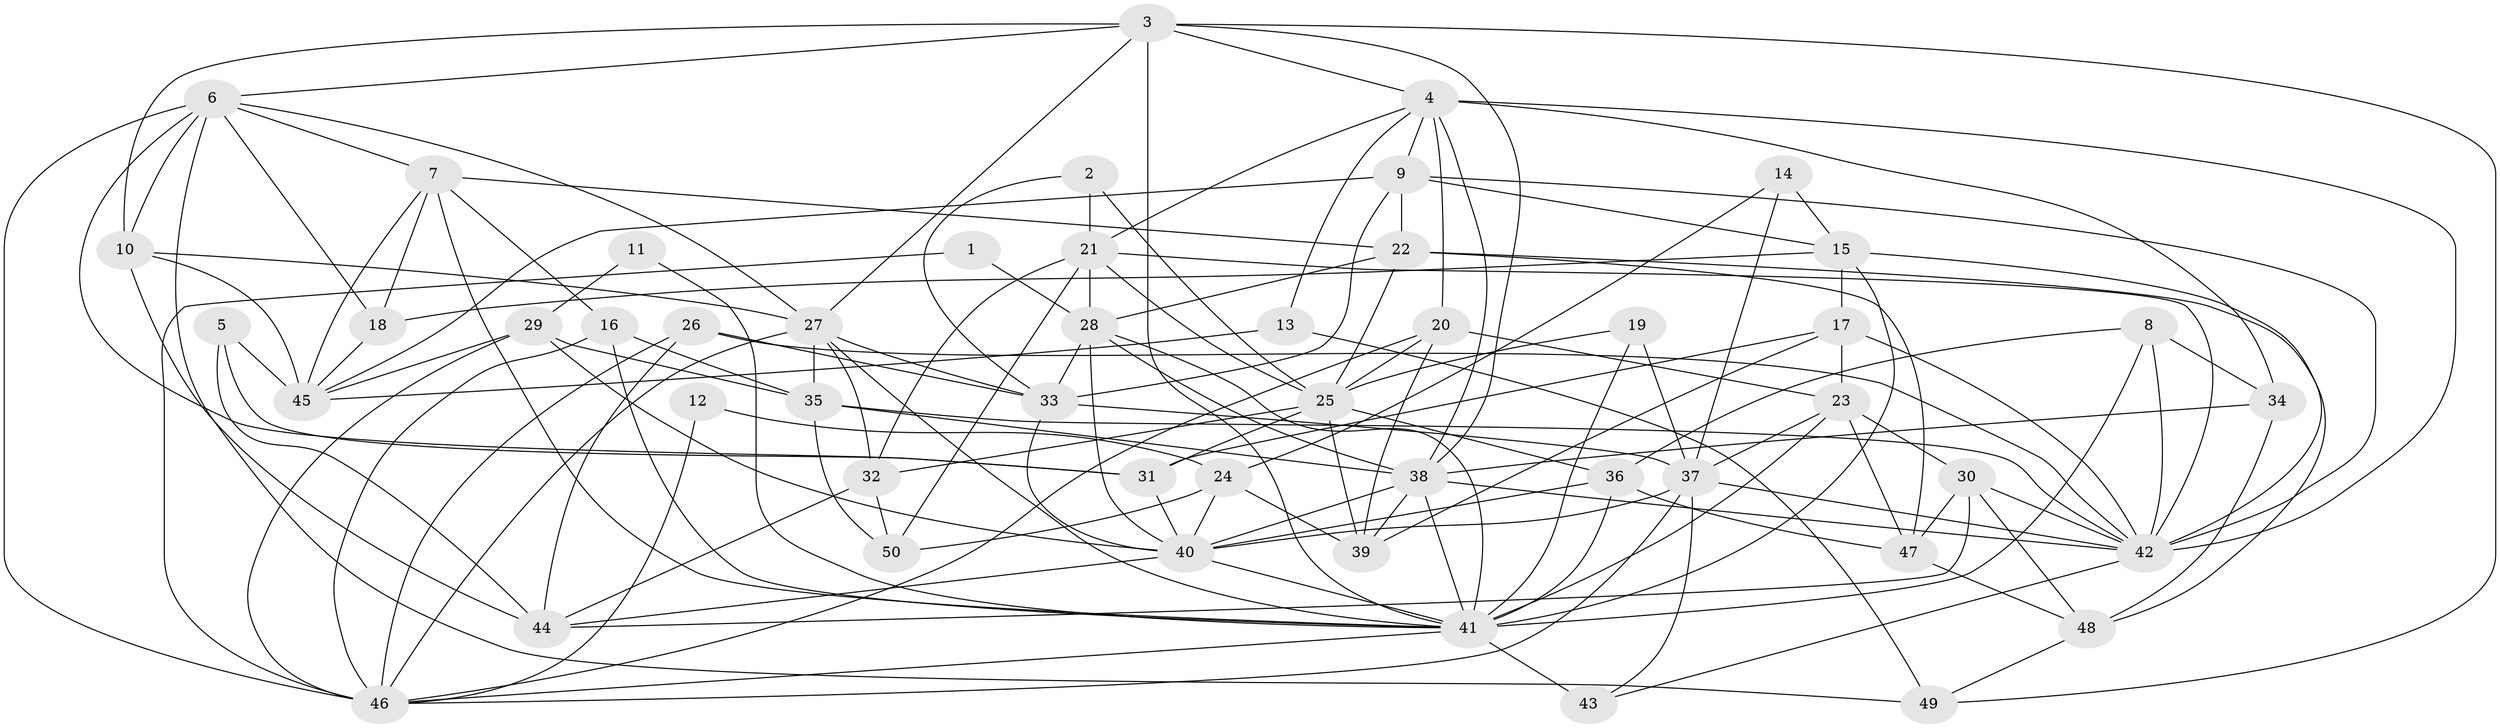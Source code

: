 // original degree distribution, {3: 0.31313131313131315, 2: 0.08080808080808081, 5: 0.2222222222222222, 4: 0.2727272727272727, 6: 0.08080808080808081, 7: 0.030303030303030304}
// Generated by graph-tools (version 1.1) at 2025/50/03/09/25 03:50:04]
// undirected, 50 vertices, 143 edges
graph export_dot {
graph [start="1"]
  node [color=gray90,style=filled];
  1;
  2;
  3;
  4;
  5;
  6;
  7;
  8;
  9;
  10;
  11;
  12;
  13;
  14;
  15;
  16;
  17;
  18;
  19;
  20;
  21;
  22;
  23;
  24;
  25;
  26;
  27;
  28;
  29;
  30;
  31;
  32;
  33;
  34;
  35;
  36;
  37;
  38;
  39;
  40;
  41;
  42;
  43;
  44;
  45;
  46;
  47;
  48;
  49;
  50;
  1 -- 28 [weight=1.0];
  1 -- 46 [weight=1.0];
  2 -- 21 [weight=1.0];
  2 -- 25 [weight=1.0];
  2 -- 33 [weight=1.0];
  3 -- 4 [weight=1.0];
  3 -- 6 [weight=1.0];
  3 -- 10 [weight=1.0];
  3 -- 27 [weight=1.0];
  3 -- 38 [weight=1.0];
  3 -- 41 [weight=1.0];
  3 -- 49 [weight=1.0];
  4 -- 9 [weight=1.0];
  4 -- 13 [weight=1.0];
  4 -- 20 [weight=1.0];
  4 -- 21 [weight=1.0];
  4 -- 34 [weight=1.0];
  4 -- 38 [weight=1.0];
  4 -- 42 [weight=1.0];
  5 -- 31 [weight=1.0];
  5 -- 44 [weight=1.0];
  5 -- 45 [weight=1.0];
  6 -- 7 [weight=1.0];
  6 -- 10 [weight=1.0];
  6 -- 18 [weight=1.0];
  6 -- 27 [weight=1.0];
  6 -- 31 [weight=1.0];
  6 -- 46 [weight=1.0];
  6 -- 49 [weight=1.0];
  7 -- 16 [weight=1.0];
  7 -- 18 [weight=1.0];
  7 -- 22 [weight=1.0];
  7 -- 41 [weight=1.0];
  7 -- 45 [weight=1.0];
  8 -- 34 [weight=1.0];
  8 -- 36 [weight=1.0];
  8 -- 41 [weight=1.0];
  8 -- 42 [weight=1.0];
  9 -- 15 [weight=1.0];
  9 -- 22 [weight=1.0];
  9 -- 33 [weight=1.0];
  9 -- 42 [weight=1.0];
  9 -- 45 [weight=1.0];
  10 -- 27 [weight=1.0];
  10 -- 44 [weight=1.0];
  10 -- 45 [weight=1.0];
  11 -- 29 [weight=1.0];
  11 -- 41 [weight=1.0];
  12 -- 24 [weight=1.0];
  12 -- 46 [weight=1.0];
  13 -- 45 [weight=1.0];
  13 -- 49 [weight=1.0];
  14 -- 15 [weight=1.0];
  14 -- 24 [weight=1.0];
  14 -- 37 [weight=1.0];
  15 -- 17 [weight=1.0];
  15 -- 18 [weight=1.0];
  15 -- 41 [weight=1.0];
  15 -- 42 [weight=1.0];
  16 -- 35 [weight=1.0];
  16 -- 41 [weight=1.0];
  16 -- 46 [weight=1.0];
  17 -- 23 [weight=1.0];
  17 -- 31 [weight=1.0];
  17 -- 39 [weight=1.0];
  17 -- 42 [weight=1.0];
  18 -- 45 [weight=1.0];
  19 -- 25 [weight=1.0];
  19 -- 37 [weight=1.0];
  19 -- 41 [weight=1.0];
  20 -- 23 [weight=1.0];
  20 -- 25 [weight=1.0];
  20 -- 39 [weight=2.0];
  20 -- 46 [weight=1.0];
  21 -- 25 [weight=1.0];
  21 -- 28 [weight=1.0];
  21 -- 32 [weight=1.0];
  21 -- 42 [weight=1.0];
  21 -- 50 [weight=1.0];
  22 -- 25 [weight=1.0];
  22 -- 28 [weight=1.0];
  22 -- 47 [weight=1.0];
  22 -- 48 [weight=1.0];
  23 -- 30 [weight=1.0];
  23 -- 37 [weight=1.0];
  23 -- 41 [weight=1.0];
  23 -- 47 [weight=1.0];
  24 -- 39 [weight=1.0];
  24 -- 40 [weight=1.0];
  24 -- 50 [weight=1.0];
  25 -- 31 [weight=1.0];
  25 -- 32 [weight=1.0];
  25 -- 36 [weight=1.0];
  25 -- 39 [weight=1.0];
  26 -- 33 [weight=1.0];
  26 -- 42 [weight=1.0];
  26 -- 44 [weight=1.0];
  26 -- 46 [weight=1.0];
  27 -- 32 [weight=1.0];
  27 -- 33 [weight=1.0];
  27 -- 35 [weight=1.0];
  27 -- 41 [weight=1.0];
  27 -- 46 [weight=1.0];
  28 -- 33 [weight=1.0];
  28 -- 38 [weight=1.0];
  28 -- 40 [weight=1.0];
  28 -- 41 [weight=1.0];
  29 -- 35 [weight=1.0];
  29 -- 40 [weight=1.0];
  29 -- 45 [weight=1.0];
  29 -- 46 [weight=1.0];
  30 -- 42 [weight=1.0];
  30 -- 44 [weight=1.0];
  30 -- 47 [weight=1.0];
  30 -- 48 [weight=1.0];
  31 -- 40 [weight=1.0];
  32 -- 44 [weight=1.0];
  32 -- 50 [weight=1.0];
  33 -- 37 [weight=1.0];
  33 -- 40 [weight=1.0];
  34 -- 38 [weight=1.0];
  34 -- 48 [weight=1.0];
  35 -- 38 [weight=2.0];
  35 -- 42 [weight=1.0];
  35 -- 50 [weight=1.0];
  36 -- 40 [weight=1.0];
  36 -- 41 [weight=1.0];
  36 -- 47 [weight=1.0];
  37 -- 40 [weight=1.0];
  37 -- 42 [weight=1.0];
  37 -- 43 [weight=1.0];
  37 -- 46 [weight=1.0];
  38 -- 39 [weight=1.0];
  38 -- 40 [weight=1.0];
  38 -- 41 [weight=1.0];
  38 -- 42 [weight=1.0];
  40 -- 41 [weight=1.0];
  40 -- 44 [weight=1.0];
  41 -- 43 [weight=2.0];
  41 -- 46 [weight=1.0];
  42 -- 43 [weight=1.0];
  47 -- 48 [weight=1.0];
  48 -- 49 [weight=1.0];
}
